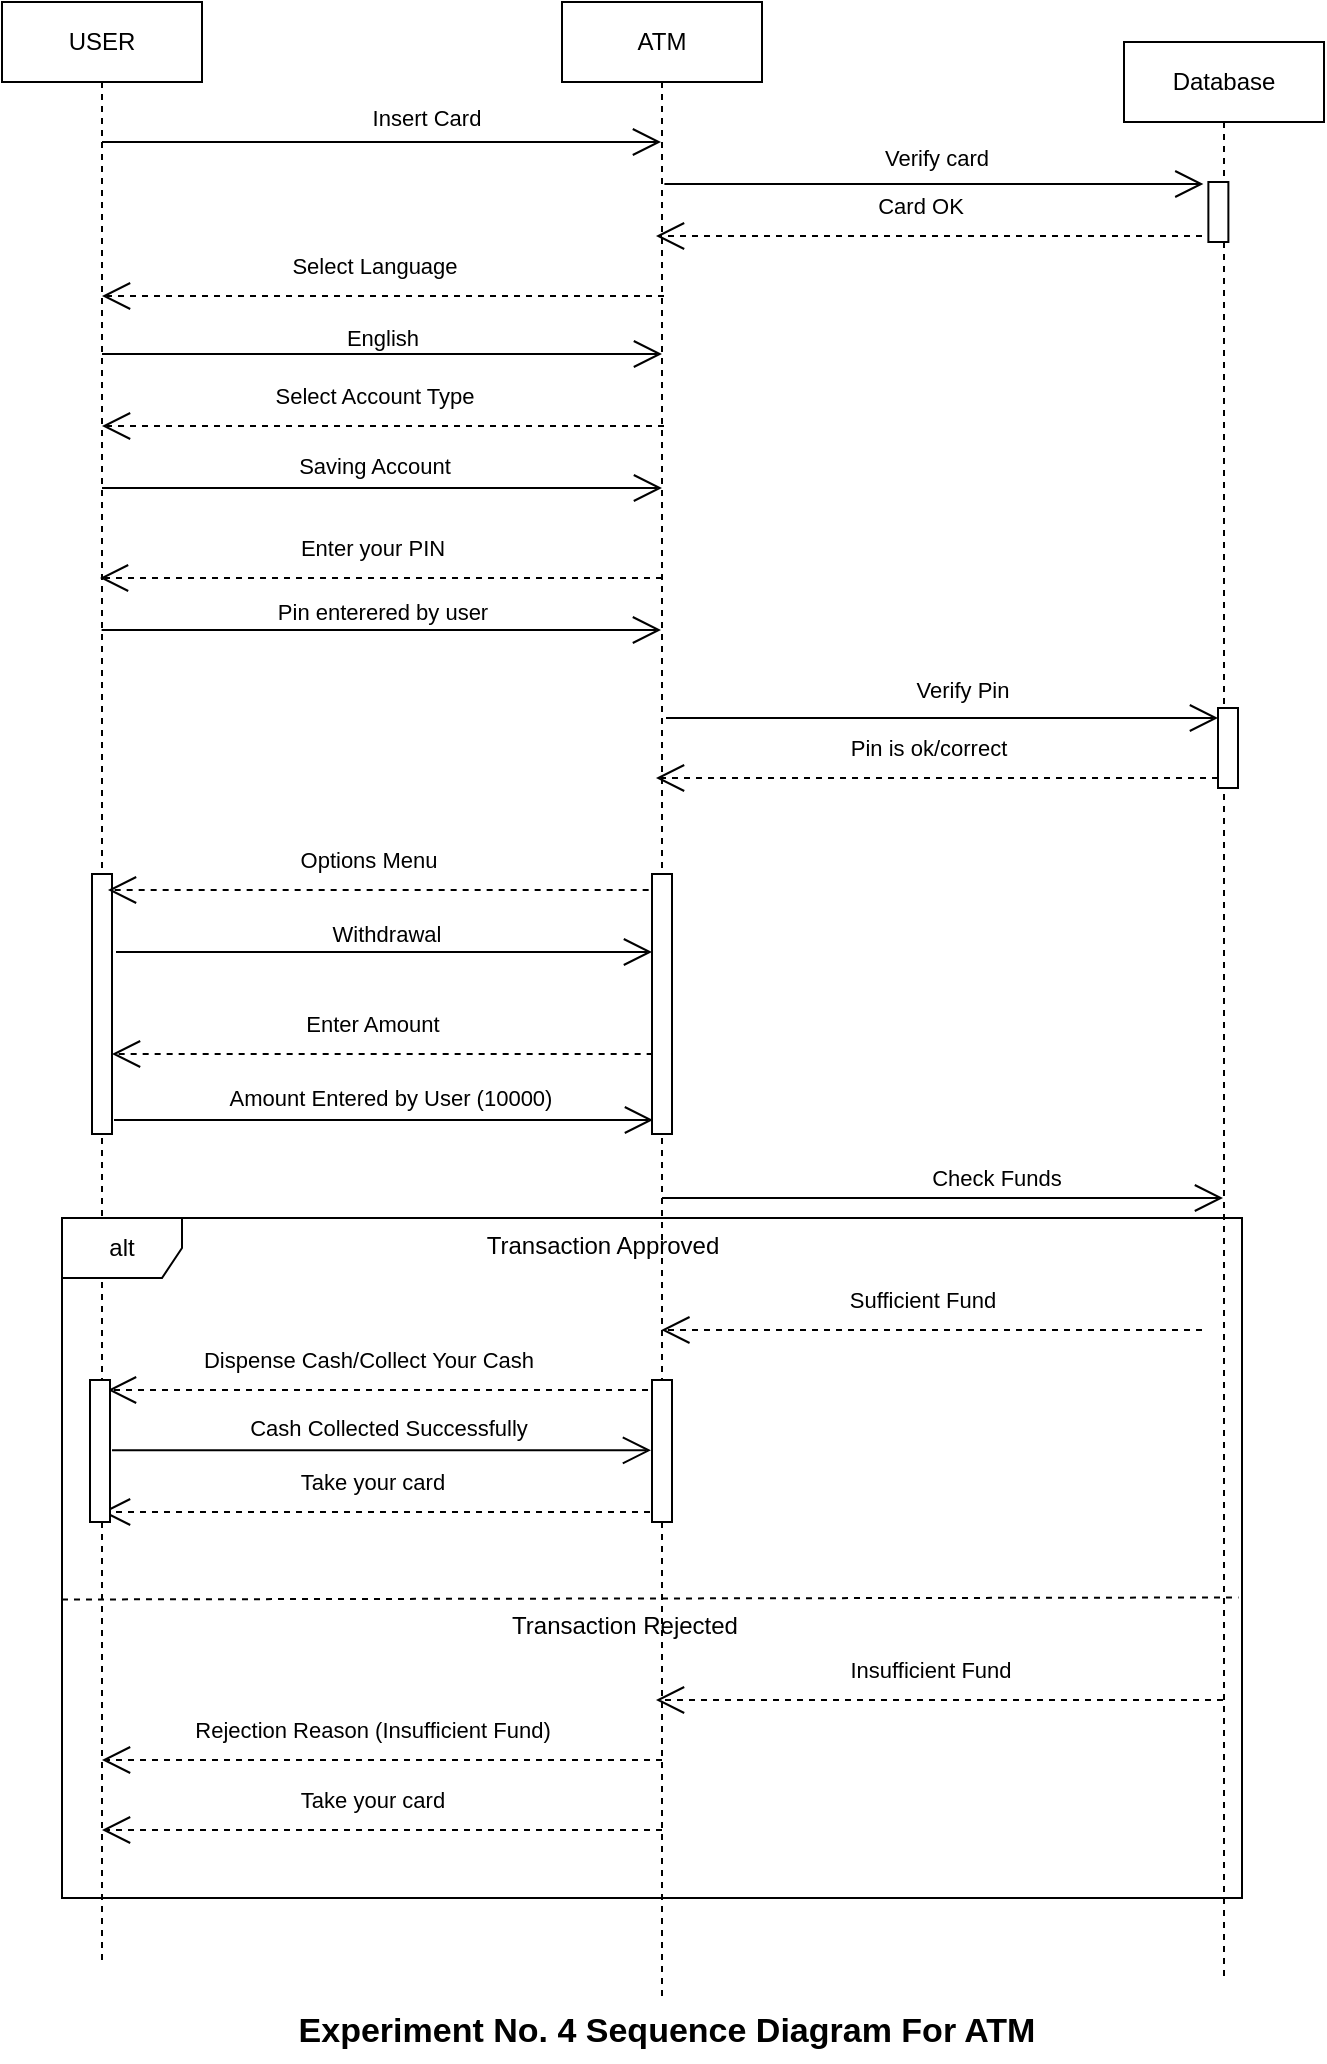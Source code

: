 <mxfile version="23.1.5" type="device">
  <diagram name="Page-1" id="SeIPLvQMVfwZiT1A4dod">
    <mxGraphModel dx="1034" dy="511" grid="1" gridSize="10" guides="1" tooltips="1" connect="1" arrows="1" fold="1" page="1" pageScale="1" pageWidth="850" pageHeight="1100" math="0" shadow="0">
      <root>
        <mxCell id="0" />
        <mxCell id="1" parent="0" />
        <mxCell id="BBUwOXistNR0Xfh6Al25-1" value="USER" style="shape=umlLifeline;perimeter=lifelinePerimeter;whiteSpace=wrap;html=1;container=1;dropTarget=0;collapsible=0;recursiveResize=0;outlineConnect=0;portConstraint=eastwest;newEdgeStyle={&quot;curved&quot;:0,&quot;rounded&quot;:0};" parent="1" vertex="1">
          <mxGeometry x="100" y="40" width="100" height="980" as="geometry" />
        </mxCell>
        <mxCell id="BBUwOXistNR0Xfh6Al25-34" value="" style="html=1;points=[[0,0,0,0,5],[0,1,0,0,-5],[1,0,0,0,5],[1,1,0,0,-5]];perimeter=orthogonalPerimeter;outlineConnect=0;targetShapes=umlLifeline;portConstraint=eastwest;newEdgeStyle={&quot;curved&quot;:0,&quot;rounded&quot;:0};" parent="BBUwOXistNR0Xfh6Al25-1" vertex="1">
          <mxGeometry x="45" y="436" width="10" height="130" as="geometry" />
        </mxCell>
        <mxCell id="BBUwOXistNR0Xfh6Al25-2" value="ATM" style="shape=umlLifeline;perimeter=lifelinePerimeter;whiteSpace=wrap;html=1;container=1;dropTarget=0;collapsible=0;recursiveResize=0;outlineConnect=0;portConstraint=eastwest;newEdgeStyle={&quot;curved&quot;:0,&quot;rounded&quot;:0};" parent="1" vertex="1">
          <mxGeometry x="380" y="40" width="100" height="1000" as="geometry" />
        </mxCell>
        <mxCell id="BBUwOXistNR0Xfh6Al25-35" value="" style="html=1;points=[[0,0,0,0,5],[0,1,0,0,-5],[1,0,0,0,5],[1,1,0,0,-5]];perimeter=orthogonalPerimeter;outlineConnect=0;targetShapes=umlLifeline;portConstraint=eastwest;newEdgeStyle={&quot;curved&quot;:0,&quot;rounded&quot;:0};" parent="BBUwOXistNR0Xfh6Al25-2" vertex="1">
          <mxGeometry x="45" y="436" width="10" height="130" as="geometry" />
        </mxCell>
        <mxCell id="BBUwOXistNR0Xfh6Al25-3" value="Database" style="shape=umlLifeline;perimeter=lifelinePerimeter;whiteSpace=wrap;html=1;container=1;dropTarget=0;collapsible=0;recursiveResize=0;outlineConnect=0;portConstraint=eastwest;newEdgeStyle={&quot;curved&quot;:0,&quot;rounded&quot;:0};" parent="1" vertex="1">
          <mxGeometry x="661" y="60" width="100" height="969" as="geometry" />
        </mxCell>
        <mxCell id="BBUwOXistNR0Xfh6Al25-10" value="" style="html=1;points=[[0,0,0,0,5],[0,1,0,0,-5],[1,0,0,0,5],[1,1,0,0,-5]];perimeter=orthogonalPerimeter;outlineConnect=0;targetShapes=umlLifeline;portConstraint=eastwest;newEdgeStyle={&quot;curved&quot;:0,&quot;rounded&quot;:0};" parent="BBUwOXistNR0Xfh6Al25-3" vertex="1">
          <mxGeometry x="42.19" y="70" width="10" height="30" as="geometry" />
        </mxCell>
        <mxCell id="BBUwOXistNR0Xfh6Al25-20" value="" style="html=1;points=[[0,0,0,0,5],[0,1,0,0,-5],[1,0,0,0,5],[1,1,0,0,-5]];perimeter=orthogonalPerimeter;outlineConnect=0;targetShapes=umlLifeline;portConstraint=eastwest;newEdgeStyle={&quot;curved&quot;:0,&quot;rounded&quot;:0};" parent="BBUwOXistNR0Xfh6Al25-3" vertex="1">
          <mxGeometry x="47" y="333" width="10" height="40" as="geometry" />
        </mxCell>
        <mxCell id="BBUwOXistNR0Xfh6Al25-4" value="" style="endArrow=open;endFill=1;endSize=12;html=1;rounded=0;" parent="1" target="BBUwOXistNR0Xfh6Al25-2" edge="1">
          <mxGeometry width="160" relative="1" as="geometry">
            <mxPoint x="150" y="110" as="sourcePoint" />
            <mxPoint x="310" y="110" as="targetPoint" />
          </mxGeometry>
        </mxCell>
        <mxCell id="BBUwOXistNR0Xfh6Al25-5" value="Insert Card" style="edgeLabel;html=1;align=center;verticalAlign=middle;resizable=0;points=[];" parent="BBUwOXistNR0Xfh6Al25-4" vertex="1" connectable="0">
          <mxGeometry x="0.159" relative="1" as="geometry">
            <mxPoint y="-12" as="offset" />
          </mxGeometry>
        </mxCell>
        <mxCell id="BBUwOXistNR0Xfh6Al25-6" value="" style="endArrow=open;endFill=1;endSize=12;html=1;rounded=0;" parent="1" edge="1">
          <mxGeometry width="160" relative="1" as="geometry">
            <mxPoint x="431.19" y="131" as="sourcePoint" />
            <mxPoint x="700.69" y="131" as="targetPoint" />
          </mxGeometry>
        </mxCell>
        <mxCell id="BBUwOXistNR0Xfh6Al25-7" value="Verify card" style="edgeLabel;html=1;align=center;verticalAlign=middle;resizable=0;points=[];" parent="BBUwOXistNR0Xfh6Al25-6" vertex="1" connectable="0">
          <mxGeometry x="0.009" y="2" relative="1" as="geometry">
            <mxPoint y="-11" as="offset" />
          </mxGeometry>
        </mxCell>
        <mxCell id="BBUwOXistNR0Xfh6Al25-13" value="" style="endArrow=open;endFill=1;endSize=12;html=1;rounded=0;" parent="1" edge="1">
          <mxGeometry width="160" relative="1" as="geometry">
            <mxPoint x="149.81" y="354" as="sourcePoint" />
            <mxPoint x="429.5" y="354" as="targetPoint" />
            <Array as="points">
              <mxPoint x="320" y="354" />
            </Array>
          </mxGeometry>
        </mxCell>
        <mxCell id="BBUwOXistNR0Xfh6Al25-14" value="Pin enterered by user" style="edgeLabel;html=1;align=center;verticalAlign=middle;resizable=0;points=[];" parent="BBUwOXistNR0Xfh6Al25-13" vertex="1" connectable="0">
          <mxGeometry x="-0.0" y="-1" relative="1" as="geometry">
            <mxPoint y="-10" as="offset" />
          </mxGeometry>
        </mxCell>
        <mxCell id="BBUwOXistNR0Xfh6Al25-15" value="" style="endArrow=open;endFill=1;endSize=12;html=1;rounded=0;entryX=0;entryY=0;entryDx=0;entryDy=5;entryPerimeter=0;" parent="1" target="BBUwOXistNR0Xfh6Al25-20" edge="1">
          <mxGeometry width="160" relative="1" as="geometry">
            <mxPoint x="432" y="398" as="sourcePoint" />
            <mxPoint x="701.5" y="398" as="targetPoint" />
          </mxGeometry>
        </mxCell>
        <mxCell id="BBUwOXistNR0Xfh6Al25-16" value="Verify Pin" style="edgeLabel;html=1;align=center;verticalAlign=middle;resizable=0;points=[];" parent="BBUwOXistNR0Xfh6Al25-15" vertex="1" connectable="0">
          <mxGeometry x="0.068" y="-2" relative="1" as="geometry">
            <mxPoint y="-16" as="offset" />
          </mxGeometry>
        </mxCell>
        <mxCell id="BBUwOXistNR0Xfh6Al25-22" value="" style="endArrow=open;endFill=1;endSize=12;html=1;rounded=0;" parent="1" target="BBUwOXistNR0Xfh6Al25-35" edge="1">
          <mxGeometry width="160" relative="1" as="geometry">
            <mxPoint x="157" y="515" as="sourcePoint" />
            <mxPoint x="417" y="515" as="targetPoint" />
          </mxGeometry>
        </mxCell>
        <mxCell id="BBUwOXistNR0Xfh6Al25-23" value="Withdrawal" style="edgeLabel;html=1;align=center;verticalAlign=middle;resizable=0;points=[];" parent="BBUwOXistNR0Xfh6Al25-22" vertex="1" connectable="0">
          <mxGeometry x="0.006" y="4" relative="1" as="geometry">
            <mxPoint y="-5" as="offset" />
          </mxGeometry>
        </mxCell>
        <mxCell id="BBUwOXistNR0Xfh6Al25-32" value="" style="endArrow=open;endFill=1;endSize=12;html=1;rounded=0;" parent="1" edge="1">
          <mxGeometry width="160" relative="1" as="geometry">
            <mxPoint x="156" y="599" as="sourcePoint" />
            <mxPoint x="425.5" y="599" as="targetPoint" />
          </mxGeometry>
        </mxCell>
        <mxCell id="BBUwOXistNR0Xfh6Al25-33" value="Amount Entered by User (10000)" style="edgeLabel;html=1;align=center;verticalAlign=middle;resizable=0;points=[];" parent="BBUwOXistNR0Xfh6Al25-32" vertex="1" connectable="0">
          <mxGeometry x="0.024" y="-1" relative="1" as="geometry">
            <mxPoint y="-12" as="offset" />
          </mxGeometry>
        </mxCell>
        <mxCell id="BBUwOXistNR0Xfh6Al25-36" value="" style="endArrow=open;endFill=1;endSize=12;html=1;rounded=0;" parent="1" edge="1">
          <mxGeometry width="160" relative="1" as="geometry">
            <mxPoint x="430" y="638" as="sourcePoint" />
            <mxPoint x="710.5" y="638.0" as="targetPoint" />
          </mxGeometry>
        </mxCell>
        <mxCell id="BBUwOXistNR0Xfh6Al25-37" value="Check Funds" style="edgeLabel;html=1;align=center;verticalAlign=middle;resizable=0;points=[];" parent="BBUwOXistNR0Xfh6Al25-36" vertex="1" connectable="0">
          <mxGeometry x="0.192" y="2" relative="1" as="geometry">
            <mxPoint y="-8" as="offset" />
          </mxGeometry>
        </mxCell>
        <mxCell id="BBUwOXistNR0Xfh6Al25-38" value="alt" style="shape=umlFrame;whiteSpace=wrap;html=1;pointerEvents=0;" parent="1" vertex="1">
          <mxGeometry x="130" y="648" width="590" height="340" as="geometry" />
        </mxCell>
        <mxCell id="BBUwOXistNR0Xfh6Al25-39" value="Transaction Approved" style="text;html=1;align=center;verticalAlign=middle;resizable=0;points=[];autosize=1;strokeColor=none;fillColor=none;" parent="1" vertex="1">
          <mxGeometry x="330" y="647" width="140" height="30" as="geometry" />
        </mxCell>
        <mxCell id="BBUwOXistNR0Xfh6Al25-40" value="Sufficient Fund" style="endArrow=open;endSize=12;dashed=1;html=1;rounded=0;" parent="1" edge="1">
          <mxGeometry x="0.036" y="-15" width="160" relative="1" as="geometry">
            <mxPoint x="700" y="704" as="sourcePoint" />
            <mxPoint x="429.667" y="704" as="targetPoint" />
            <mxPoint as="offset" />
          </mxGeometry>
        </mxCell>
        <mxCell id="BBUwOXistNR0Xfh6Al25-43" value="Options Menu" style="endArrow=open;endSize=12;dashed=1;html=1;rounded=0;" parent="1" edge="1">
          <mxGeometry x="0.036" y="-15" width="160" relative="1" as="geometry">
            <mxPoint x="423.33" y="484" as="sourcePoint" />
            <mxPoint x="152.997" y="484" as="targetPoint" />
            <mxPoint as="offset" />
          </mxGeometry>
        </mxCell>
        <mxCell id="BBUwOXistNR0Xfh6Al25-44" value="Enter Amount" style="endArrow=open;endSize=12;dashed=1;html=1;rounded=0;" parent="1" edge="1">
          <mxGeometry x="0.036" y="-15" width="160" relative="1" as="geometry">
            <mxPoint x="425.33" y="566" as="sourcePoint" />
            <mxPoint x="154.997" y="566" as="targetPoint" />
            <mxPoint as="offset" />
          </mxGeometry>
        </mxCell>
        <mxCell id="BBUwOXistNR0Xfh6Al25-45" value="Pin is ok/correct" style="endArrow=open;endSize=12;dashed=1;html=1;rounded=0;exitX=0;exitY=1;exitDx=0;exitDy=-5;exitPerimeter=0;" parent="1" source="BBUwOXistNR0Xfh6Al25-20" edge="1">
          <mxGeometry x="0.036" y="-15" width="160" relative="1" as="geometry">
            <mxPoint x="697.33" y="428" as="sourcePoint" />
            <mxPoint x="426.997" y="428" as="targetPoint" />
            <mxPoint as="offset" />
          </mxGeometry>
        </mxCell>
        <mxCell id="BBUwOXistNR0Xfh6Al25-47" value="Dispense Cash/Collect Your Cash" style="endArrow=open;endSize=12;dashed=1;html=1;rounded=0;" parent="1" edge="1">
          <mxGeometry x="0.036" y="-15" width="160" relative="1" as="geometry">
            <mxPoint x="423" y="734" as="sourcePoint" />
            <mxPoint x="152.997" y="734" as="targetPoint" />
            <mxPoint as="offset" />
          </mxGeometry>
        </mxCell>
        <mxCell id="BBUwOXistNR0Xfh6Al25-51" value="Take your card" style="endArrow=open;endSize=12;dashed=1;html=1;rounded=0;exitX=0.5;exitY=0.732;exitDx=0;exitDy=0;exitPerimeter=0;" parent="1" edge="1">
          <mxGeometry x="0.036" y="-15" width="160" relative="1" as="geometry">
            <mxPoint x="430" y="795" as="sourcePoint" />
            <mxPoint x="149.997" y="795" as="targetPoint" />
            <mxPoint as="offset" />
          </mxGeometry>
        </mxCell>
        <mxCell id="BBUwOXistNR0Xfh6Al25-52" value="" style="html=1;points=[[0,0,0,0,5],[0,1,0,0,-5],[1,0,0,0,5],[1,1,0,0,-5]];perimeter=orthogonalPerimeter;outlineConnect=0;targetShapes=umlLifeline;portConstraint=eastwest;newEdgeStyle={&quot;curved&quot;:0,&quot;rounded&quot;:0};" parent="1" vertex="1">
          <mxGeometry x="425" y="729" width="10" height="71" as="geometry" />
        </mxCell>
        <mxCell id="BBUwOXistNR0Xfh6Al25-53" value="" style="html=1;points=[[0,0,0,0,5],[0,1,0,0,-5],[1,0,0,0,5],[1,1,0,0,-5]];perimeter=orthogonalPerimeter;outlineConnect=0;targetShapes=umlLifeline;portConstraint=eastwest;newEdgeStyle={&quot;curved&quot;:0,&quot;rounded&quot;:0};" parent="1" vertex="1">
          <mxGeometry x="144" y="729" width="10" height="71" as="geometry" />
        </mxCell>
        <mxCell id="BBUwOXistNR0Xfh6Al25-55" value="" style="endArrow=none;dashed=1;html=1;rounded=0;exitX=0;exitY=0.561;exitDx=0;exitDy=0;exitPerimeter=0;entryX=0.997;entryY=0.558;entryDx=0;entryDy=0;entryPerimeter=0;" parent="1" source="BBUwOXistNR0Xfh6Al25-38" target="BBUwOXistNR0Xfh6Al25-38" edge="1">
          <mxGeometry width="50" height="50" relative="1" as="geometry">
            <mxPoint x="143" y="745.11" as="sourcePoint" />
            <mxPoint x="712.5" y="745.11" as="targetPoint" />
          </mxGeometry>
        </mxCell>
        <mxCell id="BBUwOXistNR0Xfh6Al25-57" value="Transaction Rejected" style="text;html=1;align=center;verticalAlign=middle;resizable=0;points=[];autosize=1;strokeColor=none;fillColor=none;" parent="1" vertex="1">
          <mxGeometry x="341" y="837" width="140" height="30" as="geometry" />
        </mxCell>
        <mxCell id="BBUwOXistNR0Xfh6Al25-58" value="Insufficient Fund" style="endArrow=open;endSize=12;dashed=1;html=1;rounded=0;" parent="1" source="BBUwOXistNR0Xfh6Al25-3" edge="1">
          <mxGeometry x="0.036" y="-15" width="160" relative="1" as="geometry">
            <mxPoint x="697.33" y="889" as="sourcePoint" />
            <mxPoint x="426.997" y="889" as="targetPoint" />
            <mxPoint as="offset" />
          </mxGeometry>
        </mxCell>
        <mxCell id="BBUwOXistNR0Xfh6Al25-59" value="Rejection Reason (Insufficient Fund)" style="endArrow=open;endSize=12;dashed=1;html=1;rounded=0;exitX=0.5;exitY=0.732;exitDx=0;exitDy=0;exitPerimeter=0;" parent="1" edge="1">
          <mxGeometry x="0.036" y="-15" width="160" relative="1" as="geometry">
            <mxPoint x="430" y="919" as="sourcePoint" />
            <mxPoint x="149.997" y="919" as="targetPoint" />
            <mxPoint as="offset" />
          </mxGeometry>
        </mxCell>
        <mxCell id="BBUwOXistNR0Xfh6Al25-60" value="Take your card" style="endArrow=open;endSize=12;dashed=1;html=1;rounded=0;exitX=0.5;exitY=0.732;exitDx=0;exitDy=0;exitPerimeter=0;" parent="1" edge="1">
          <mxGeometry x="0.036" y="-15" width="160" relative="1" as="geometry">
            <mxPoint x="430" y="954" as="sourcePoint" />
            <mxPoint x="149.997" y="954" as="targetPoint" />
            <mxPoint as="offset" />
          </mxGeometry>
        </mxCell>
        <mxCell id="BBUwOXistNR0Xfh6Al25-63" value="" style="endArrow=open;endFill=1;endSize=12;html=1;rounded=0;" parent="1" edge="1">
          <mxGeometry width="160" relative="1" as="geometry">
            <mxPoint x="150" y="216" as="sourcePoint" />
            <mxPoint x="430" y="216" as="targetPoint" />
            <Array as="points">
              <mxPoint x="320" y="216" />
            </Array>
          </mxGeometry>
        </mxCell>
        <mxCell id="BBUwOXistNR0Xfh6Al25-64" value="English" style="edgeLabel;html=1;align=center;verticalAlign=middle;resizable=0;points=[];" parent="BBUwOXistNR0Xfh6Al25-63" vertex="1" connectable="0">
          <mxGeometry x="-0.0" y="-1" relative="1" as="geometry">
            <mxPoint y="-9" as="offset" />
          </mxGeometry>
        </mxCell>
        <mxCell id="BBUwOXistNR0Xfh6Al25-67" value="" style="endArrow=open;endFill=1;endSize=12;html=1;rounded=0;" parent="1" edge="1">
          <mxGeometry width="160" relative="1" as="geometry">
            <mxPoint x="150" y="283" as="sourcePoint" />
            <mxPoint x="430" y="283" as="targetPoint" />
            <Array as="points">
              <mxPoint x="320" y="283" />
            </Array>
          </mxGeometry>
        </mxCell>
        <mxCell id="BBUwOXistNR0Xfh6Al25-68" value="Saving Account" style="edgeLabel;html=1;align=center;verticalAlign=middle;resizable=0;points=[];" parent="BBUwOXistNR0Xfh6Al25-67" vertex="1" connectable="0">
          <mxGeometry x="-0.0" y="-1" relative="1" as="geometry">
            <mxPoint x="-4" y="-12" as="offset" />
          </mxGeometry>
        </mxCell>
        <mxCell id="BBUwOXistNR0Xfh6Al25-70" value="Select Language" style="endArrow=open;endSize=12;dashed=1;html=1;rounded=0;exitX=0;exitY=1;exitDx=0;exitDy=-5;exitPerimeter=0;" parent="1" edge="1">
          <mxGeometry x="0.036" y="-15" width="160" relative="1" as="geometry">
            <mxPoint x="431" y="187" as="sourcePoint" />
            <mxPoint x="149.997" y="187" as="targetPoint" />
            <mxPoint as="offset" />
          </mxGeometry>
        </mxCell>
        <mxCell id="BBUwOXistNR0Xfh6Al25-71" value="Enter your PIN" style="endArrow=open;endSize=12;dashed=1;html=1;rounded=0;exitX=0;exitY=1;exitDx=0;exitDy=-5;exitPerimeter=0;" parent="1" edge="1">
          <mxGeometry x="0.036" y="-15" width="160" relative="1" as="geometry">
            <mxPoint x="430" y="328" as="sourcePoint" />
            <mxPoint x="148.997" y="328" as="targetPoint" />
            <mxPoint as="offset" />
          </mxGeometry>
        </mxCell>
        <mxCell id="BBUwOXistNR0Xfh6Al25-73" value="Select Account Type" style="endArrow=open;endSize=12;dashed=1;html=1;rounded=0;exitX=0;exitY=1;exitDx=0;exitDy=-5;exitPerimeter=0;" parent="1" edge="1">
          <mxGeometry x="0.036" y="-15" width="160" relative="1" as="geometry">
            <mxPoint x="431" y="252" as="sourcePoint" />
            <mxPoint x="149.997" y="252" as="targetPoint" />
            <mxPoint as="offset" />
          </mxGeometry>
        </mxCell>
        <mxCell id="BBUwOXistNR0Xfh6Al25-74" value="Card OK" style="endArrow=open;endSize=12;dashed=1;html=1;rounded=0;" parent="1" edge="1">
          <mxGeometry x="0.036" y="-15" width="160" relative="1" as="geometry">
            <mxPoint x="700" y="157" as="sourcePoint" />
            <mxPoint x="426.997" y="157" as="targetPoint" />
            <mxPoint as="offset" />
          </mxGeometry>
        </mxCell>
        <mxCell id="YNGryRqFKpXSZNh0J2oH-1" value="&lt;b&gt;&lt;font style=&quot;font-size: 17px;&quot;&gt;Experiment No. 4 Sequence Diagram For ATM&lt;/font&gt;&lt;/b&gt;" style="text;html=1;align=center;verticalAlign=middle;resizable=0;points=[];autosize=1;strokeColor=none;fillColor=none;" parent="1" vertex="1">
          <mxGeometry x="237" y="1040" width="390" height="30" as="geometry" />
        </mxCell>
        <mxCell id="YNGryRqFKpXSZNh0J2oH-4" value="" style="endArrow=open;endFill=1;endSize=12;html=1;rounded=0;" parent="1" edge="1">
          <mxGeometry width="160" relative="1" as="geometry">
            <mxPoint x="155" y="764.16" as="sourcePoint" />
            <mxPoint x="424.5" y="764.16" as="targetPoint" />
          </mxGeometry>
        </mxCell>
        <mxCell id="YNGryRqFKpXSZNh0J2oH-5" value="Cash Collected Successfully" style="edgeLabel;html=1;align=center;verticalAlign=middle;resizable=0;points=[];" parent="YNGryRqFKpXSZNh0J2oH-4" vertex="1" connectable="0">
          <mxGeometry x="0.024" y="-1" relative="1" as="geometry">
            <mxPoint y="-12" as="offset" />
          </mxGeometry>
        </mxCell>
      </root>
    </mxGraphModel>
  </diagram>
</mxfile>
